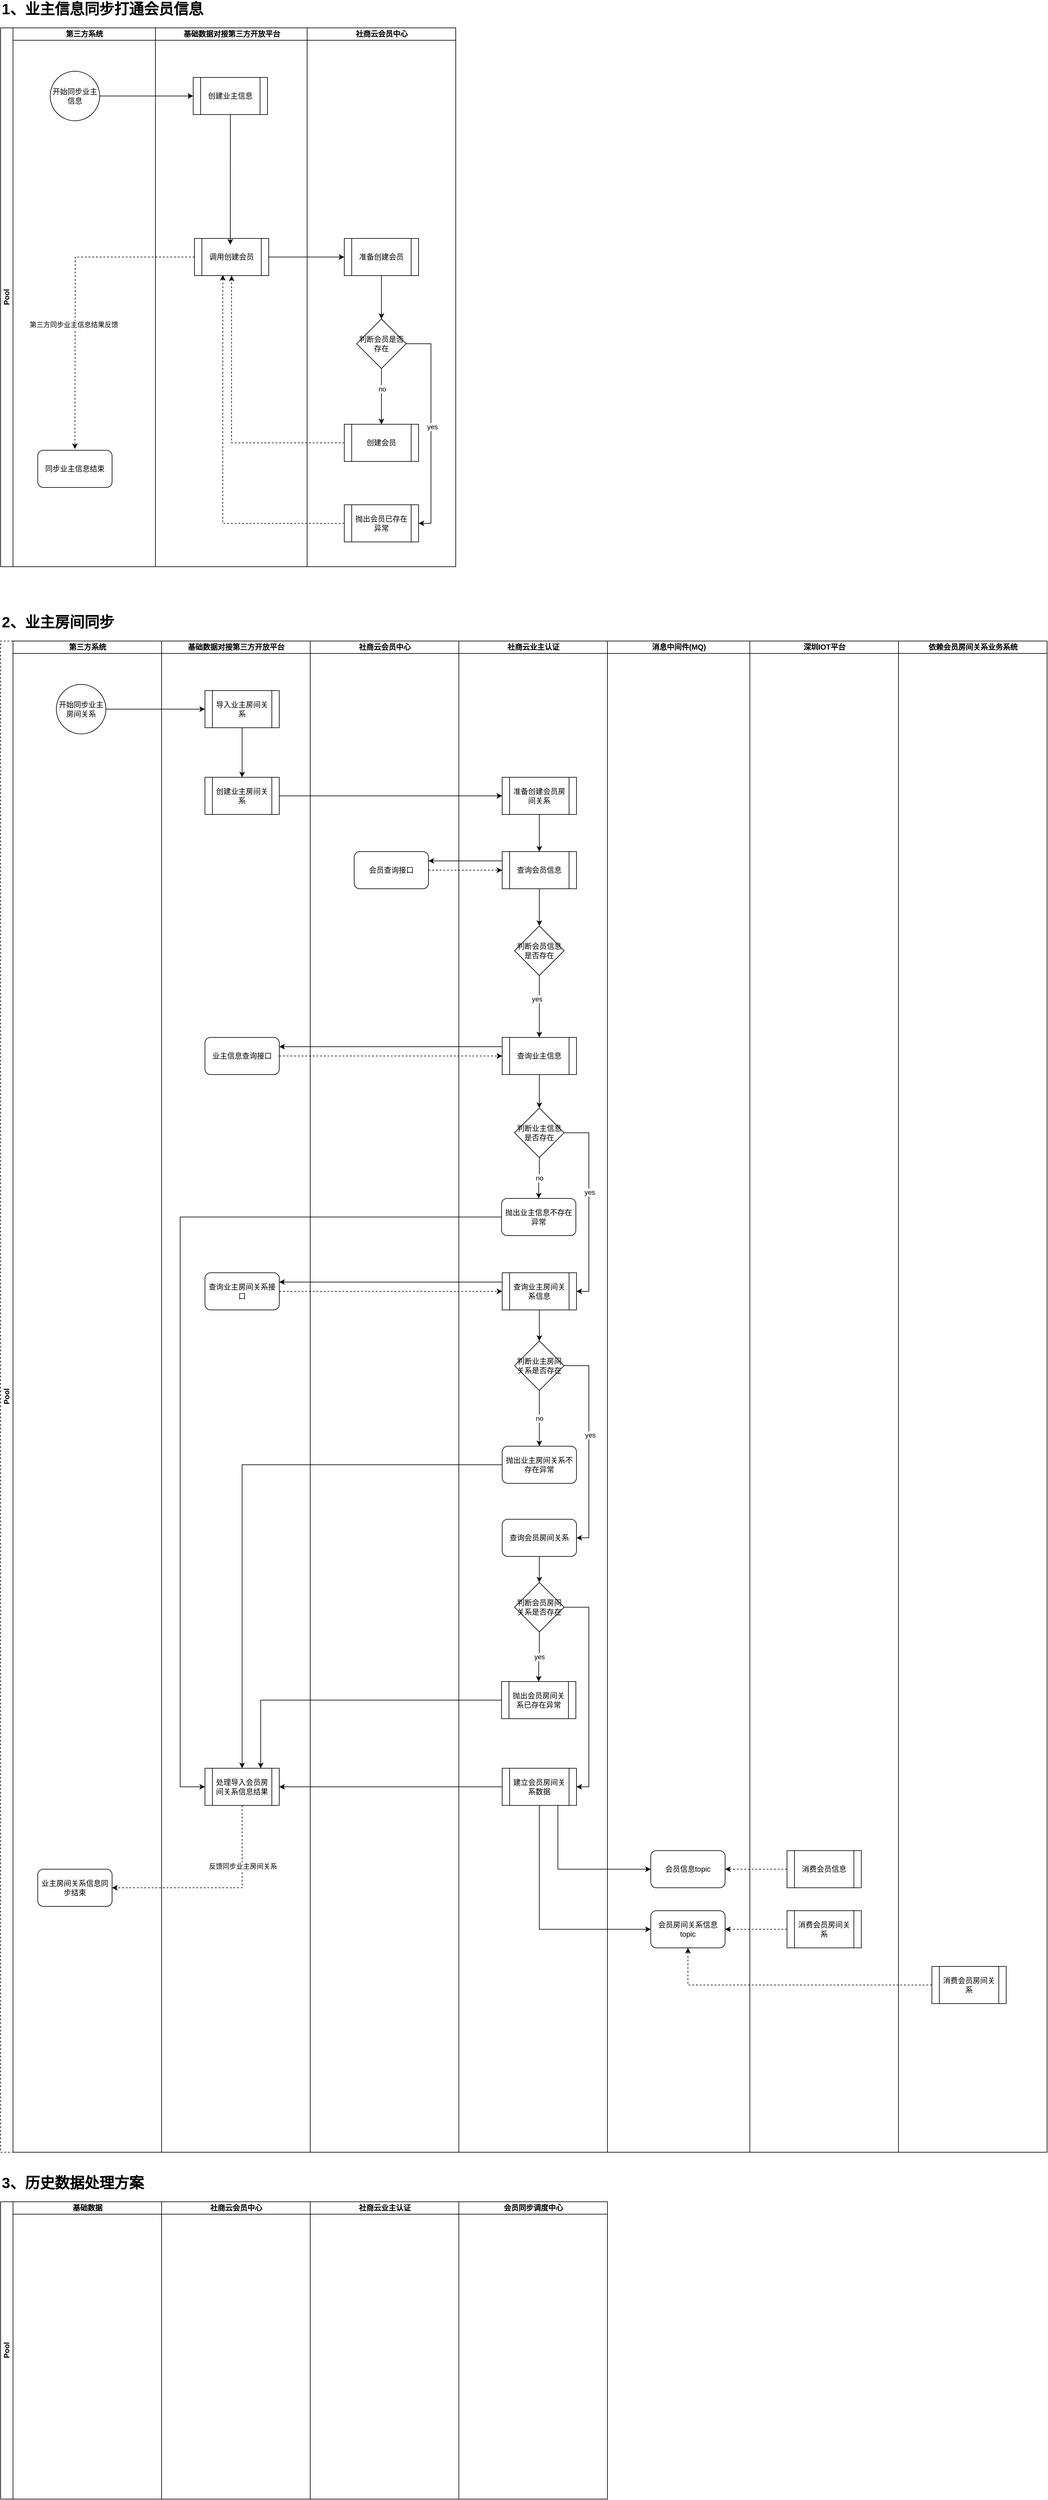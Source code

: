 <mxfile version="13.6.6" type="github">
  <diagram id="EHkSzHXBUlxo8LbmBfEm" name="第 1 页">
    <mxGraphModel dx="1038" dy="548" grid="0" gridSize="10" guides="1" tooltips="1" connect="1" arrows="1" fold="1" page="0" pageScale="1" pageWidth="827" pageHeight="1169" math="0" shadow="0">
      <root>
        <mxCell id="0" />
        <mxCell id="1" parent="0" />
        <mxCell id="3brpsV6rv2TogI0LSsHz-178" style="edgeStyle=orthogonalEdgeStyle;rounded=0;orthogonalLoop=1;jettySize=auto;html=1;exitX=0;exitY=0.5;exitDx=0;exitDy=0;dashed=1;" edge="1" parent="1" source="3brpsV6rv2TogI0LSsHz-172">
          <mxGeometry relative="1" as="geometry">
            <mxPoint x="160" y="760" as="targetPoint" />
          </mxGeometry>
        </mxCell>
        <mxCell id="3brpsV6rv2TogI0LSsHz-179" value="第三方同步业主信息结果反馈" style="edgeLabel;html=1;align=center;verticalAlign=middle;resizable=0;points=[];" vertex="1" connectable="0" parent="3brpsV6rv2TogI0LSsHz-178">
          <mxGeometry x="0.199" y="-3" relative="1" as="geometry">
            <mxPoint as="offset" />
          </mxGeometry>
        </mxCell>
        <mxCell id="3brpsV6rv2TogI0LSsHz-188" value="&lt;b&gt;&lt;font style=&quot;font-size: 24px&quot;&gt;3、历史数据处理方案&lt;/font&gt;&lt;/b&gt;" style="text;html=1;strokeColor=none;fillColor=none;align=left;verticalAlign=middle;whiteSpace=wrap;rounded=0;" vertex="1" parent="1">
          <mxGeometry x="40" y="3550" width="260" height="20" as="geometry" />
        </mxCell>
        <mxCell id="3brpsV6rv2TogI0LSsHz-42" value="Pool" style="swimlane;html=1;childLayout=stackLayout;resizeParent=1;resizeParentMax=0;startSize=20;horizontal=0;horizontalStack=1;dashed=1;" vertex="1" parent="1">
          <mxGeometry x="40" y="1070" width="1690" height="2440" as="geometry">
            <mxRectangle x="40" y="900" width="30" height="50" as="alternateBounds" />
          </mxGeometry>
        </mxCell>
        <mxCell id="3brpsV6rv2TogI0LSsHz-43" value="第三方系统" style="swimlane;html=1;startSize=20;" vertex="1" parent="3brpsV6rv2TogI0LSsHz-42">
          <mxGeometry x="20" width="240" height="2440" as="geometry" />
        </mxCell>
        <mxCell id="3brpsV6rv2TogI0LSsHz-55" value="开始同步业主房间关系" style="ellipse;whiteSpace=wrap;html=1;aspect=fixed;" vertex="1" parent="3brpsV6rv2TogI0LSsHz-43">
          <mxGeometry x="70" y="70" width="80" height="80" as="geometry" />
        </mxCell>
        <mxCell id="3brpsV6rv2TogI0LSsHz-83" value="业主房间关系信息同步结束" style="rounded=1;whiteSpace=wrap;html=1;" vertex="1" parent="3brpsV6rv2TogI0LSsHz-43">
          <mxGeometry x="40" y="1983" width="120" height="60" as="geometry" />
        </mxCell>
        <mxCell id="3brpsV6rv2TogI0LSsHz-44" value="基础数据对接第三方开放平台" style="swimlane;html=1;startSize=20;" vertex="1" parent="3brpsV6rv2TogI0LSsHz-42">
          <mxGeometry x="260" width="240" height="2440" as="geometry" />
        </mxCell>
        <mxCell id="3brpsV6rv2TogI0LSsHz-64" style="edgeStyle=orthogonalEdgeStyle;rounded=0;orthogonalLoop=1;jettySize=auto;html=1;exitX=0.5;exitY=1;exitDx=0;exitDy=0;" edge="1" parent="3brpsV6rv2TogI0LSsHz-44" source="3brpsV6rv2TogI0LSsHz-56" target="3brpsV6rv2TogI0LSsHz-63">
          <mxGeometry relative="1" as="geometry" />
        </mxCell>
        <mxCell id="3brpsV6rv2TogI0LSsHz-81" value="处理导入会员房间关系信息结果" style="shape=process;whiteSpace=wrap;html=1;backgroundOutline=1;" vertex="1" parent="3brpsV6rv2TogI0LSsHz-44">
          <mxGeometry x="70" y="1820" width="120" height="60" as="geometry" />
        </mxCell>
        <mxCell id="3brpsV6rv2TogI0LSsHz-103" value="查询业主房间关系接口" style="rounded=1;whiteSpace=wrap;html=1;" vertex="1" parent="3brpsV6rv2TogI0LSsHz-44">
          <mxGeometry x="70" y="1020" width="120" height="60" as="geometry" />
        </mxCell>
        <mxCell id="3brpsV6rv2TogI0LSsHz-88" value="业主信息查询接口" style="rounded=1;whiteSpace=wrap;html=1;" vertex="1" parent="3brpsV6rv2TogI0LSsHz-44">
          <mxGeometry x="70" y="640" width="120" height="60" as="geometry" />
        </mxCell>
        <mxCell id="3brpsV6rv2TogI0LSsHz-63" value="创建业主房间关系" style="shape=process;whiteSpace=wrap;html=1;backgroundOutline=1;" vertex="1" parent="3brpsV6rv2TogI0LSsHz-44">
          <mxGeometry x="70" y="220" width="120" height="60" as="geometry" />
        </mxCell>
        <mxCell id="3brpsV6rv2TogI0LSsHz-56" value="导入业主房间关系" style="shape=process;whiteSpace=wrap;html=1;backgroundOutline=1;" vertex="1" parent="3brpsV6rv2TogI0LSsHz-44">
          <mxGeometry x="70" y="80" width="120" height="60" as="geometry" />
        </mxCell>
        <mxCell id="3brpsV6rv2TogI0LSsHz-45" value="社商云会员中心" style="swimlane;html=1;startSize=20;" vertex="1" parent="3brpsV6rv2TogI0LSsHz-42">
          <mxGeometry x="500" width="240" height="2440" as="geometry" />
        </mxCell>
        <mxCell id="3brpsV6rv2TogI0LSsHz-90" value="会员查询接口" style="rounded=1;whiteSpace=wrap;html=1;" vertex="1" parent="3brpsV6rv2TogI0LSsHz-45">
          <mxGeometry x="71" y="340" width="120" height="60" as="geometry" />
        </mxCell>
        <mxCell id="3brpsV6rv2TogI0LSsHz-51" value="社商云业主认证" style="swimlane;html=1;startSize=20;" vertex="1" parent="3brpsV6rv2TogI0LSsHz-42">
          <mxGeometry x="740" width="240" height="2440" as="geometry" />
        </mxCell>
        <mxCell id="3brpsV6rv2TogI0LSsHz-71" style="edgeStyle=orthogonalEdgeStyle;rounded=0;orthogonalLoop=1;jettySize=auto;html=1;exitX=0.5;exitY=1;exitDx=0;exitDy=0;" edge="1" parent="3brpsV6rv2TogI0LSsHz-51" source="3brpsV6rv2TogI0LSsHz-65" target="3brpsV6rv2TogI0LSsHz-70">
          <mxGeometry relative="1" as="geometry" />
        </mxCell>
        <mxCell id="3brpsV6rv2TogI0LSsHz-142" value="no" style="edgeStyle=orthogonalEdgeStyle;rounded=0;orthogonalLoop=1;jettySize=auto;html=1;exitX=0.5;exitY=1;exitDx=0;exitDy=0;entryX=0.5;entryY=0;entryDx=0;entryDy=0;" edge="1" parent="3brpsV6rv2TogI0LSsHz-51" source="3brpsV6rv2TogI0LSsHz-95" target="3brpsV6rv2TogI0LSsHz-140">
          <mxGeometry relative="1" as="geometry" />
        </mxCell>
        <mxCell id="3brpsV6rv2TogI0LSsHz-143" style="edgeStyle=orthogonalEdgeStyle;rounded=0;orthogonalLoop=1;jettySize=auto;html=1;exitX=1;exitY=0.5;exitDx=0;exitDy=0;entryX=1;entryY=0.5;entryDx=0;entryDy=0;" edge="1" parent="3brpsV6rv2TogI0LSsHz-51" source="3brpsV6rv2TogI0LSsHz-95" target="3brpsV6rv2TogI0LSsHz-102">
          <mxGeometry relative="1" as="geometry" />
        </mxCell>
        <mxCell id="3brpsV6rv2TogI0LSsHz-152" value="yes" style="edgeLabel;html=1;align=center;verticalAlign=middle;resizable=0;points=[];" vertex="1" connectable="0" parent="3brpsV6rv2TogI0LSsHz-143">
          <mxGeometry x="-0.139" y="1" relative="1" as="geometry">
            <mxPoint as="offset" />
          </mxGeometry>
        </mxCell>
        <mxCell id="3brpsV6rv2TogI0LSsHz-112" value="抛出会员房间关系已存在异常" style="shape=process;whiteSpace=wrap;html=1;backgroundOutline=1;" vertex="1" parent="3brpsV6rv2TogI0LSsHz-51">
          <mxGeometry x="69" y="1680" width="120" height="60" as="geometry" />
        </mxCell>
        <mxCell id="3brpsV6rv2TogI0LSsHz-65" value="准备创建会员房间关系" style="shape=process;whiteSpace=wrap;html=1;backgroundOutline=1;" vertex="1" parent="3brpsV6rv2TogI0LSsHz-51">
          <mxGeometry x="70" y="220" width="120" height="60" as="geometry" />
        </mxCell>
        <mxCell id="3brpsV6rv2TogI0LSsHz-135" style="edgeStyle=orthogonalEdgeStyle;rounded=0;orthogonalLoop=1;jettySize=auto;html=1;exitX=0.5;exitY=1;exitDx=0;exitDy=0;entryX=0.5;entryY=0;entryDx=0;entryDy=0;" edge="1" parent="3brpsV6rv2TogI0LSsHz-51" source="3brpsV6rv2TogI0LSsHz-70" target="3brpsV6rv2TogI0LSsHz-76">
          <mxGeometry relative="1" as="geometry" />
        </mxCell>
        <mxCell id="3brpsV6rv2TogI0LSsHz-70" value="查询会员信息" style="shape=process;whiteSpace=wrap;html=1;backgroundOutline=1;" vertex="1" parent="3brpsV6rv2TogI0LSsHz-51">
          <mxGeometry x="70" y="340" width="120" height="60" as="geometry" />
        </mxCell>
        <mxCell id="3brpsV6rv2TogI0LSsHz-138" style="edgeStyle=orthogonalEdgeStyle;rounded=0;orthogonalLoop=1;jettySize=auto;html=1;exitX=0.5;exitY=1;exitDx=0;exitDy=0;entryX=0.5;entryY=0;entryDx=0;entryDy=0;" edge="1" parent="3brpsV6rv2TogI0LSsHz-51" source="3brpsV6rv2TogI0LSsHz-85" target="3brpsV6rv2TogI0LSsHz-95">
          <mxGeometry relative="1" as="geometry" />
        </mxCell>
        <mxCell id="3brpsV6rv2TogI0LSsHz-150" style="edgeStyle=orthogonalEdgeStyle;rounded=0;orthogonalLoop=1;jettySize=auto;html=1;exitX=0.5;exitY=1;exitDx=0;exitDy=0;" edge="1" parent="3brpsV6rv2TogI0LSsHz-51" source="3brpsV6rv2TogI0LSsHz-76" target="3brpsV6rv2TogI0LSsHz-85">
          <mxGeometry relative="1" as="geometry" />
        </mxCell>
        <mxCell id="3brpsV6rv2TogI0LSsHz-151" value="yes" style="edgeLabel;html=1;align=center;verticalAlign=middle;resizable=0;points=[];" vertex="1" connectable="0" parent="3brpsV6rv2TogI0LSsHz-150">
          <mxGeometry x="-0.24" y="-4" relative="1" as="geometry">
            <mxPoint as="offset" />
          </mxGeometry>
        </mxCell>
        <mxCell id="3brpsV6rv2TogI0LSsHz-76" value="判断会员信息是否存在" style="rhombus;whiteSpace=wrap;html=1;" vertex="1" parent="3brpsV6rv2TogI0LSsHz-51">
          <mxGeometry x="90" y="460" width="80" height="80" as="geometry" />
        </mxCell>
        <mxCell id="3brpsV6rv2TogI0LSsHz-148" style="edgeStyle=orthogonalEdgeStyle;rounded=0;orthogonalLoop=1;jettySize=auto;html=1;exitX=0.5;exitY=1;exitDx=0;exitDy=0;entryX=0.5;entryY=0;entryDx=0;entryDy=0;" edge="1" parent="3brpsV6rv2TogI0LSsHz-51" source="3brpsV6rv2TogI0LSsHz-102" target="3brpsV6rv2TogI0LSsHz-146">
          <mxGeometry relative="1" as="geometry" />
        </mxCell>
        <mxCell id="3brpsV6rv2TogI0LSsHz-102" value="查询业主房间关系信息" style="shape=process;whiteSpace=wrap;html=1;backgroundOutline=1;" vertex="1" parent="3brpsV6rv2TogI0LSsHz-51">
          <mxGeometry x="70" y="1020" width="120" height="60" as="geometry" />
        </mxCell>
        <mxCell id="3brpsV6rv2TogI0LSsHz-149" value="no" style="edgeStyle=orthogonalEdgeStyle;rounded=0;orthogonalLoop=1;jettySize=auto;html=1;exitX=0.5;exitY=1;exitDx=0;exitDy=0;" edge="1" parent="3brpsV6rv2TogI0LSsHz-51" source="3brpsV6rv2TogI0LSsHz-146" target="3brpsV6rv2TogI0LSsHz-147">
          <mxGeometry relative="1" as="geometry" />
        </mxCell>
        <mxCell id="3brpsV6rv2TogI0LSsHz-154" style="edgeStyle=orthogonalEdgeStyle;rounded=0;orthogonalLoop=1;jettySize=auto;html=1;exitX=1;exitY=0.5;exitDx=0;exitDy=0;entryX=1;entryY=0.5;entryDx=0;entryDy=0;" edge="1" parent="3brpsV6rv2TogI0LSsHz-51" source="3brpsV6rv2TogI0LSsHz-146" target="3brpsV6rv2TogI0LSsHz-153">
          <mxGeometry relative="1" as="geometry" />
        </mxCell>
        <mxCell id="3brpsV6rv2TogI0LSsHz-155" value="yes" style="edgeLabel;html=1;align=center;verticalAlign=middle;resizable=0;points=[];" vertex="1" connectable="0" parent="3brpsV6rv2TogI0LSsHz-154">
          <mxGeometry x="-0.101" y="2" relative="1" as="geometry">
            <mxPoint as="offset" />
          </mxGeometry>
        </mxCell>
        <mxCell id="3brpsV6rv2TogI0LSsHz-146" value="判断业主房间关系是否存在" style="rhombus;whiteSpace=wrap;html=1;" vertex="1" parent="3brpsV6rv2TogI0LSsHz-51">
          <mxGeometry x="90" y="1130" width="80" height="80" as="geometry" />
        </mxCell>
        <mxCell id="3brpsV6rv2TogI0LSsHz-147" value="抛出业主房间关系不存在异常" style="rounded=1;whiteSpace=wrap;html=1;" vertex="1" parent="3brpsV6rv2TogI0LSsHz-51">
          <mxGeometry x="70" y="1300" width="120" height="60" as="geometry" />
        </mxCell>
        <mxCell id="3brpsV6rv2TogI0LSsHz-85" value="查询业主信息" style="shape=process;whiteSpace=wrap;html=1;backgroundOutline=1;" vertex="1" parent="3brpsV6rv2TogI0LSsHz-51">
          <mxGeometry x="70" y="640" width="120" height="60" as="geometry" />
        </mxCell>
        <mxCell id="3brpsV6rv2TogI0LSsHz-95" value="判断业主信息是否存在" style="rhombus;whiteSpace=wrap;html=1;" vertex="1" parent="3brpsV6rv2TogI0LSsHz-51">
          <mxGeometry x="90" y="754" width="80" height="80" as="geometry" />
        </mxCell>
        <mxCell id="3brpsV6rv2TogI0LSsHz-157" style="edgeStyle=orthogonalEdgeStyle;rounded=0;orthogonalLoop=1;jettySize=auto;html=1;exitX=0.5;exitY=1;exitDx=0;exitDy=0;entryX=0.5;entryY=0;entryDx=0;entryDy=0;" edge="1" parent="3brpsV6rv2TogI0LSsHz-51" source="3brpsV6rv2TogI0LSsHz-153" target="3brpsV6rv2TogI0LSsHz-156">
          <mxGeometry relative="1" as="geometry" />
        </mxCell>
        <mxCell id="3brpsV6rv2TogI0LSsHz-153" value="查询会员房间关系" style="rounded=1;whiteSpace=wrap;html=1;" vertex="1" parent="3brpsV6rv2TogI0LSsHz-51">
          <mxGeometry x="70" y="1418" width="120" height="60" as="geometry" />
        </mxCell>
        <mxCell id="3brpsV6rv2TogI0LSsHz-158" value="yes" style="edgeStyle=orthogonalEdgeStyle;rounded=0;orthogonalLoop=1;jettySize=auto;html=1;exitX=0.5;exitY=1;exitDx=0;exitDy=0;" edge="1" parent="3brpsV6rv2TogI0LSsHz-51" source="3brpsV6rv2TogI0LSsHz-156" target="3brpsV6rv2TogI0LSsHz-112">
          <mxGeometry relative="1" as="geometry" />
        </mxCell>
        <mxCell id="3brpsV6rv2TogI0LSsHz-159" style="edgeStyle=orthogonalEdgeStyle;rounded=0;orthogonalLoop=1;jettySize=auto;html=1;exitX=1;exitY=0.5;exitDx=0;exitDy=0;entryX=1;entryY=0.5;entryDx=0;entryDy=0;" edge="1" parent="3brpsV6rv2TogI0LSsHz-51" source="3brpsV6rv2TogI0LSsHz-156" target="3brpsV6rv2TogI0LSsHz-120">
          <mxGeometry relative="1" as="geometry" />
        </mxCell>
        <mxCell id="3brpsV6rv2TogI0LSsHz-156" value="判断会员房间关系是否存在" style="rhombus;whiteSpace=wrap;html=1;" vertex="1" parent="3brpsV6rv2TogI0LSsHz-51">
          <mxGeometry x="90" y="1520" width="80" height="80" as="geometry" />
        </mxCell>
        <mxCell id="3brpsV6rv2TogI0LSsHz-120" value="建立会员房间关系数据" style="shape=process;whiteSpace=wrap;html=1;backgroundOutline=1;" vertex="1" parent="3brpsV6rv2TogI0LSsHz-51">
          <mxGeometry x="70" y="1820" width="120" height="60" as="geometry" />
        </mxCell>
        <mxCell id="3brpsV6rv2TogI0LSsHz-140" value="抛出业主信息不存在异常" style="rounded=1;whiteSpace=wrap;html=1;" vertex="1" parent="3brpsV6rv2TogI0LSsHz-51">
          <mxGeometry x="69" y="900" width="120" height="60" as="geometry" />
        </mxCell>
        <mxCell id="3brpsV6rv2TogI0LSsHz-52" value="消息中间件(MQ)" style="swimlane;html=1;startSize=20;" vertex="1" parent="3brpsV6rv2TogI0LSsHz-42">
          <mxGeometry x="980" width="230" height="2440" as="geometry" />
        </mxCell>
        <mxCell id="3brpsV6rv2TogI0LSsHz-122" value="会员信息topic" style="rounded=1;whiteSpace=wrap;html=1;" vertex="1" parent="3brpsV6rv2TogI0LSsHz-52">
          <mxGeometry x="70" y="1953" width="120" height="60" as="geometry" />
        </mxCell>
        <mxCell id="3brpsV6rv2TogI0LSsHz-123" value="会员房间关系信息topic" style="rounded=1;whiteSpace=wrap;html=1;" vertex="1" parent="3brpsV6rv2TogI0LSsHz-52">
          <mxGeometry x="70" y="2050" width="120" height="60" as="geometry" />
        </mxCell>
        <mxCell id="3brpsV6rv2TogI0LSsHz-53" value="深圳IOT平台" style="swimlane;html=1;startSize=20;" vertex="1" parent="3brpsV6rv2TogI0LSsHz-42">
          <mxGeometry x="1210" width="240" height="2440" as="geometry" />
        </mxCell>
        <mxCell id="3brpsV6rv2TogI0LSsHz-164" value="消费会员信息" style="shape=process;whiteSpace=wrap;html=1;backgroundOutline=1;" vertex="1" parent="3brpsV6rv2TogI0LSsHz-53">
          <mxGeometry x="60" y="1953" width="120" height="60" as="geometry" />
        </mxCell>
        <mxCell id="3brpsV6rv2TogI0LSsHz-166" value="消费会员房间关系" style="shape=process;whiteSpace=wrap;html=1;backgroundOutline=1;" vertex="1" parent="3brpsV6rv2TogI0LSsHz-53">
          <mxGeometry x="60" y="2050" width="120" height="60" as="geometry" />
        </mxCell>
        <mxCell id="3brpsV6rv2TogI0LSsHz-54" value="依赖会员房间关系业务系统" style="swimlane;html=1;startSize=20;" vertex="1" parent="3brpsV6rv2TogI0LSsHz-42">
          <mxGeometry x="1450" width="240" height="2440" as="geometry" />
        </mxCell>
        <mxCell id="3brpsV6rv2TogI0LSsHz-169" value="消费会员房间关系" style="shape=process;whiteSpace=wrap;html=1;backgroundOutline=1;" vertex="1" parent="3brpsV6rv2TogI0LSsHz-54">
          <mxGeometry x="54" y="2140" width="120" height="60" as="geometry" />
        </mxCell>
        <mxCell id="3brpsV6rv2TogI0LSsHz-57" style="edgeStyle=orthogonalEdgeStyle;rounded=0;orthogonalLoop=1;jettySize=auto;html=1;exitX=1;exitY=0.5;exitDx=0;exitDy=0;" edge="1" parent="3brpsV6rv2TogI0LSsHz-42" source="3brpsV6rv2TogI0LSsHz-55" target="3brpsV6rv2TogI0LSsHz-56">
          <mxGeometry relative="1" as="geometry" />
        </mxCell>
        <mxCell id="3brpsV6rv2TogI0LSsHz-66" style="edgeStyle=orthogonalEdgeStyle;rounded=0;orthogonalLoop=1;jettySize=auto;html=1;exitX=1;exitY=0.5;exitDx=0;exitDy=0;entryX=0;entryY=0.5;entryDx=0;entryDy=0;" edge="1" parent="3brpsV6rv2TogI0LSsHz-42" source="3brpsV6rv2TogI0LSsHz-63" target="3brpsV6rv2TogI0LSsHz-65">
          <mxGeometry relative="1" as="geometry" />
        </mxCell>
        <mxCell id="3brpsV6rv2TogI0LSsHz-129" style="edgeStyle=orthogonalEdgeStyle;rounded=0;orthogonalLoop=1;jettySize=auto;html=1;exitX=0.5;exitY=1;exitDx=0;exitDy=0;entryX=0;entryY=0.5;entryDx=0;entryDy=0;" edge="1" parent="3brpsV6rv2TogI0LSsHz-42" source="3brpsV6rv2TogI0LSsHz-120" target="3brpsV6rv2TogI0LSsHz-123">
          <mxGeometry relative="1" as="geometry" />
        </mxCell>
        <mxCell id="3brpsV6rv2TogI0LSsHz-130" style="edgeStyle=orthogonalEdgeStyle;rounded=0;orthogonalLoop=1;jettySize=auto;html=1;exitX=0.75;exitY=1;exitDx=0;exitDy=0;entryX=0;entryY=0.5;entryDx=0;entryDy=0;" edge="1" parent="3brpsV6rv2TogI0LSsHz-42" source="3brpsV6rv2TogI0LSsHz-120" target="3brpsV6rv2TogI0LSsHz-122">
          <mxGeometry relative="1" as="geometry" />
        </mxCell>
        <mxCell id="3brpsV6rv2TogI0LSsHz-133" style="edgeStyle=orthogonalEdgeStyle;rounded=0;orthogonalLoop=1;jettySize=auto;html=1;exitX=0;exitY=0.25;exitDx=0;exitDy=0;entryX=1;entryY=0.25;entryDx=0;entryDy=0;" edge="1" parent="3brpsV6rv2TogI0LSsHz-42" source="3brpsV6rv2TogI0LSsHz-70" target="3brpsV6rv2TogI0LSsHz-90">
          <mxGeometry relative="1" as="geometry" />
        </mxCell>
        <mxCell id="3brpsV6rv2TogI0LSsHz-134" style="edgeStyle=orthogonalEdgeStyle;rounded=0;orthogonalLoop=1;jettySize=auto;html=1;exitX=1;exitY=0.5;exitDx=0;exitDy=0;entryX=0;entryY=0.5;entryDx=0;entryDy=0;dashed=1;" edge="1" parent="3brpsV6rv2TogI0LSsHz-42" source="3brpsV6rv2TogI0LSsHz-90" target="3brpsV6rv2TogI0LSsHz-70">
          <mxGeometry relative="1" as="geometry" />
        </mxCell>
        <mxCell id="3brpsV6rv2TogI0LSsHz-136" style="edgeStyle=orthogonalEdgeStyle;rounded=0;orthogonalLoop=1;jettySize=auto;html=1;exitX=0;exitY=0.25;exitDx=0;exitDy=0;entryX=1;entryY=0.25;entryDx=0;entryDy=0;" edge="1" parent="3brpsV6rv2TogI0LSsHz-42" source="3brpsV6rv2TogI0LSsHz-85" target="3brpsV6rv2TogI0LSsHz-88">
          <mxGeometry relative="1" as="geometry" />
        </mxCell>
        <mxCell id="3brpsV6rv2TogI0LSsHz-137" style="edgeStyle=orthogonalEdgeStyle;rounded=0;orthogonalLoop=1;jettySize=auto;html=1;exitX=1;exitY=0.5;exitDx=0;exitDy=0;entryX=0;entryY=0.5;entryDx=0;entryDy=0;dashed=1;" edge="1" parent="3brpsV6rv2TogI0LSsHz-42" source="3brpsV6rv2TogI0LSsHz-88" target="3brpsV6rv2TogI0LSsHz-85">
          <mxGeometry relative="1" as="geometry" />
        </mxCell>
        <mxCell id="3brpsV6rv2TogI0LSsHz-144" style="edgeStyle=orthogonalEdgeStyle;rounded=0;orthogonalLoop=1;jettySize=auto;html=1;exitX=0;exitY=0.25;exitDx=0;exitDy=0;entryX=1;entryY=0.25;entryDx=0;entryDy=0;" edge="1" parent="3brpsV6rv2TogI0LSsHz-42" source="3brpsV6rv2TogI0LSsHz-102" target="3brpsV6rv2TogI0LSsHz-103">
          <mxGeometry relative="1" as="geometry" />
        </mxCell>
        <mxCell id="3brpsV6rv2TogI0LSsHz-145" style="edgeStyle=orthogonalEdgeStyle;rounded=0;orthogonalLoop=1;jettySize=auto;html=1;exitX=1;exitY=0.5;exitDx=0;exitDy=0;entryX=0;entryY=0.5;entryDx=0;entryDy=0;dashed=1;" edge="1" parent="3brpsV6rv2TogI0LSsHz-42" source="3brpsV6rv2TogI0LSsHz-103" target="3brpsV6rv2TogI0LSsHz-102">
          <mxGeometry relative="1" as="geometry" />
        </mxCell>
        <mxCell id="3brpsV6rv2TogI0LSsHz-160" style="edgeStyle=orthogonalEdgeStyle;rounded=0;orthogonalLoop=1;jettySize=auto;html=1;exitX=0;exitY=0.5;exitDx=0;exitDy=0;entryX=0;entryY=0.5;entryDx=0;entryDy=0;" edge="1" parent="3brpsV6rv2TogI0LSsHz-42" source="3brpsV6rv2TogI0LSsHz-140" target="3brpsV6rv2TogI0LSsHz-81">
          <mxGeometry relative="1" as="geometry">
            <Array as="points">
              <mxPoint x="290" y="930" />
              <mxPoint x="290" y="1850" />
            </Array>
          </mxGeometry>
        </mxCell>
        <mxCell id="3brpsV6rv2TogI0LSsHz-161" style="edgeStyle=orthogonalEdgeStyle;rounded=0;orthogonalLoop=1;jettySize=auto;html=1;exitX=0;exitY=0.5;exitDx=0;exitDy=0;entryX=1;entryY=0.5;entryDx=0;entryDy=0;" edge="1" parent="3brpsV6rv2TogI0LSsHz-42" source="3brpsV6rv2TogI0LSsHz-120" target="3brpsV6rv2TogI0LSsHz-81">
          <mxGeometry relative="1" as="geometry" />
        </mxCell>
        <mxCell id="3brpsV6rv2TogI0LSsHz-162" style="edgeStyle=orthogonalEdgeStyle;rounded=0;orthogonalLoop=1;jettySize=auto;html=1;exitX=0;exitY=0.5;exitDx=0;exitDy=0;entryX=0.75;entryY=0;entryDx=0;entryDy=0;" edge="1" parent="3brpsV6rv2TogI0LSsHz-42" source="3brpsV6rv2TogI0LSsHz-112" target="3brpsV6rv2TogI0LSsHz-81">
          <mxGeometry relative="1" as="geometry" />
        </mxCell>
        <mxCell id="3brpsV6rv2TogI0LSsHz-163" style="edgeStyle=orthogonalEdgeStyle;rounded=0;orthogonalLoop=1;jettySize=auto;html=1;exitX=0;exitY=0.5;exitDx=0;exitDy=0;entryX=0.5;entryY=0;entryDx=0;entryDy=0;" edge="1" parent="3brpsV6rv2TogI0LSsHz-42" source="3brpsV6rv2TogI0LSsHz-147" target="3brpsV6rv2TogI0LSsHz-81">
          <mxGeometry relative="1" as="geometry" />
        </mxCell>
        <mxCell id="3brpsV6rv2TogI0LSsHz-167" style="edgeStyle=orthogonalEdgeStyle;rounded=0;orthogonalLoop=1;jettySize=auto;html=1;exitX=0;exitY=0.5;exitDx=0;exitDy=0;entryX=1;entryY=0.5;entryDx=0;entryDy=0;dashed=1;" edge="1" parent="3brpsV6rv2TogI0LSsHz-42" source="3brpsV6rv2TogI0LSsHz-164" target="3brpsV6rv2TogI0LSsHz-122">
          <mxGeometry relative="1" as="geometry" />
        </mxCell>
        <mxCell id="3brpsV6rv2TogI0LSsHz-168" style="edgeStyle=orthogonalEdgeStyle;rounded=0;orthogonalLoop=1;jettySize=auto;html=1;exitX=0;exitY=0.5;exitDx=0;exitDy=0;entryX=1;entryY=0.5;entryDx=0;entryDy=0;dashed=1;" edge="1" parent="3brpsV6rv2TogI0LSsHz-42" source="3brpsV6rv2TogI0LSsHz-166" target="3brpsV6rv2TogI0LSsHz-123">
          <mxGeometry relative="1" as="geometry" />
        </mxCell>
        <mxCell id="3brpsV6rv2TogI0LSsHz-170" style="edgeStyle=orthogonalEdgeStyle;rounded=0;orthogonalLoop=1;jettySize=auto;html=1;exitX=0;exitY=0.5;exitDx=0;exitDy=0;entryX=0.5;entryY=1;entryDx=0;entryDy=0;dashed=1;" edge="1" parent="3brpsV6rv2TogI0LSsHz-42" source="3brpsV6rv2TogI0LSsHz-169" target="3brpsV6rv2TogI0LSsHz-123">
          <mxGeometry relative="1" as="geometry" />
        </mxCell>
        <mxCell id="3brpsV6rv2TogI0LSsHz-171" style="edgeStyle=orthogonalEdgeStyle;rounded=0;orthogonalLoop=1;jettySize=auto;html=1;exitX=0.5;exitY=1;exitDx=0;exitDy=0;entryX=1;entryY=0.5;entryDx=0;entryDy=0;dashed=1;" edge="1" parent="3brpsV6rv2TogI0LSsHz-42" source="3brpsV6rv2TogI0LSsHz-81" target="3brpsV6rv2TogI0LSsHz-83">
          <mxGeometry relative="1" as="geometry" />
        </mxCell>
        <mxCell id="3brpsV6rv2TogI0LSsHz-181" value="反馈同步业主房间关系" style="edgeLabel;html=1;align=center;verticalAlign=middle;resizable=0;points=[];" vertex="1" connectable="0" parent="3brpsV6rv2TogI0LSsHz-171">
          <mxGeometry x="-0.432" y="1" relative="1" as="geometry">
            <mxPoint as="offset" />
          </mxGeometry>
        </mxCell>
        <mxCell id="3brpsV6rv2TogI0LSsHz-182" value="Pool" style="swimlane;html=1;childLayout=stackLayout;resizeParent=1;resizeParentMax=0;startSize=20;horizontal=0;horizontalStack=1;" vertex="1" parent="1">
          <mxGeometry x="40" y="3590" width="980" height="480" as="geometry" />
        </mxCell>
        <mxCell id="3brpsV6rv2TogI0LSsHz-183" value="基础数据" style="swimlane;html=1;startSize=20;" vertex="1" parent="3brpsV6rv2TogI0LSsHz-182">
          <mxGeometry x="20" width="240" height="480" as="geometry" />
        </mxCell>
        <mxCell id="3brpsV6rv2TogI0LSsHz-184" value="社商云会员中心" style="swimlane;html=1;startSize=20;" vertex="1" parent="3brpsV6rv2TogI0LSsHz-182">
          <mxGeometry x="260" width="240" height="480" as="geometry" />
        </mxCell>
        <mxCell id="3brpsV6rv2TogI0LSsHz-185" value="社商云业主认证" style="swimlane;html=1;startSize=20;" vertex="1" parent="3brpsV6rv2TogI0LSsHz-182">
          <mxGeometry x="500" width="240" height="480" as="geometry" />
        </mxCell>
        <mxCell id="3brpsV6rv2TogI0LSsHz-187" value="会员同步调度中心" style="swimlane;html=1;startSize=20;" vertex="1" parent="3brpsV6rv2TogI0LSsHz-182">
          <mxGeometry x="740" width="240" height="480" as="geometry" />
        </mxCell>
        <mxCell id="3brpsV6rv2TogI0LSsHz-1" value="Pool" style="swimlane;html=1;childLayout=stackLayout;resizeParent=1;resizeParentMax=0;startSize=20;horizontal=0;horizontalStack=1;" vertex="1" parent="1">
          <mxGeometry x="40" y="80" width="735" height="870" as="geometry">
            <mxRectangle x="220" y="40" width="30" height="50" as="alternateBounds" />
          </mxGeometry>
        </mxCell>
        <mxCell id="3brpsV6rv2TogI0LSsHz-2" value="第三方系统" style="swimlane;html=1;startSize=20;fillColor=none;" vertex="1" parent="3brpsV6rv2TogI0LSsHz-1">
          <mxGeometry x="20" width="230" height="870" as="geometry" />
        </mxCell>
        <mxCell id="3brpsV6rv2TogI0LSsHz-5" value="开始同步业主信息" style="ellipse;whiteSpace=wrap;html=1;aspect=fixed;" vertex="1" parent="3brpsV6rv2TogI0LSsHz-2">
          <mxGeometry x="60" y="70" width="80" height="80" as="geometry" />
        </mxCell>
        <mxCell id="3brpsV6rv2TogI0LSsHz-36" value="同步业主信息结束" style="rounded=1;whiteSpace=wrap;html=1;" vertex="1" parent="3brpsV6rv2TogI0LSsHz-2">
          <mxGeometry x="40" y="682" width="120" height="60" as="geometry" />
        </mxCell>
        <mxCell id="3brpsV6rv2TogI0LSsHz-3" value="基础数据对接第三方开放平台" style="swimlane;html=1;startSize=20;" vertex="1" parent="3brpsV6rv2TogI0LSsHz-1">
          <mxGeometry x="250" width="245" height="870" as="geometry" />
        </mxCell>
        <mxCell id="3brpsV6rv2TogI0LSsHz-172" value="调用创建会员" style="shape=process;whiteSpace=wrap;html=1;backgroundOutline=1;" vertex="1" parent="3brpsV6rv2TogI0LSsHz-3">
          <mxGeometry x="63" y="340" width="120" height="60" as="geometry" />
        </mxCell>
        <mxCell id="3brpsV6rv2TogI0LSsHz-180" style="edgeStyle=orthogonalEdgeStyle;rounded=0;orthogonalLoop=1;jettySize=auto;html=1;exitX=0.5;exitY=1;exitDx=0;exitDy=0;entryX=0.483;entryY=0.167;entryDx=0;entryDy=0;entryPerimeter=0;" edge="1" parent="3brpsV6rv2TogI0LSsHz-3" source="3brpsV6rv2TogI0LSsHz-6" target="3brpsV6rv2TogI0LSsHz-172">
          <mxGeometry relative="1" as="geometry" />
        </mxCell>
        <mxCell id="3brpsV6rv2TogI0LSsHz-6" value="创建业主信息" style="shape=process;whiteSpace=wrap;html=1;backgroundOutline=1;" vertex="1" parent="3brpsV6rv2TogI0LSsHz-3">
          <mxGeometry x="61" y="80" width="120" height="60" as="geometry" />
        </mxCell>
        <mxCell id="3brpsV6rv2TogI0LSsHz-19" style="edgeStyle=orthogonalEdgeStyle;rounded=0;orthogonalLoop=1;jettySize=auto;html=1;exitX=1;exitY=0.5;exitDx=0;exitDy=0;entryX=0;entryY=0.5;entryDx=0;entryDy=0;" edge="1" parent="3brpsV6rv2TogI0LSsHz-1" source="3brpsV6rv2TogI0LSsHz-5" target="3brpsV6rv2TogI0LSsHz-6">
          <mxGeometry relative="1" as="geometry" />
        </mxCell>
        <mxCell id="3brpsV6rv2TogI0LSsHz-175" style="edgeStyle=orthogonalEdgeStyle;rounded=0;orthogonalLoop=1;jettySize=auto;html=1;exitX=1;exitY=0.5;exitDx=0;exitDy=0;entryX=0;entryY=0.5;entryDx=0;entryDy=0;" edge="1" parent="3brpsV6rv2TogI0LSsHz-1" source="3brpsV6rv2TogI0LSsHz-172" target="3brpsV6rv2TogI0LSsHz-7">
          <mxGeometry relative="1" as="geometry" />
        </mxCell>
        <mxCell id="3brpsV6rv2TogI0LSsHz-4" value="社商云会员中心" style="swimlane;html=1;startSize=20;" vertex="1" parent="3brpsV6rv2TogI0LSsHz-1">
          <mxGeometry x="495" width="240" height="870" as="geometry" />
        </mxCell>
        <mxCell id="3brpsV6rv2TogI0LSsHz-12" style="edgeStyle=orthogonalEdgeStyle;rounded=0;orthogonalLoop=1;jettySize=auto;html=1;exitX=0.5;exitY=1;exitDx=0;exitDy=0;" edge="1" parent="3brpsV6rv2TogI0LSsHz-4" source="3brpsV6rv2TogI0LSsHz-10" target="3brpsV6rv2TogI0LSsHz-11">
          <mxGeometry relative="1" as="geometry" />
        </mxCell>
        <mxCell id="3brpsV6rv2TogI0LSsHz-58" value="no" style="edgeLabel;html=1;align=center;verticalAlign=middle;resizable=0;points=[];" vertex="1" connectable="0" parent="3brpsV6rv2TogI0LSsHz-12">
          <mxGeometry x="-0.279" y="1" relative="1" as="geometry">
            <mxPoint as="offset" />
          </mxGeometry>
        </mxCell>
        <mxCell id="3brpsV6rv2TogI0LSsHz-31" style="edgeStyle=orthogonalEdgeStyle;rounded=0;orthogonalLoop=1;jettySize=auto;html=1;exitX=1;exitY=0.5;exitDx=0;exitDy=0;entryX=1;entryY=0.5;entryDx=0;entryDy=0;" edge="1" parent="3brpsV6rv2TogI0LSsHz-4" source="3brpsV6rv2TogI0LSsHz-10" target="3brpsV6rv2TogI0LSsHz-23">
          <mxGeometry relative="1" as="geometry" />
        </mxCell>
        <mxCell id="3brpsV6rv2TogI0LSsHz-32" value="yes" style="edgeLabel;html=1;align=center;verticalAlign=middle;resizable=0;points=[];" vertex="1" connectable="0" parent="3brpsV6rv2TogI0LSsHz-31">
          <mxGeometry x="-0.008" y="2" relative="1" as="geometry">
            <mxPoint as="offset" />
          </mxGeometry>
        </mxCell>
        <mxCell id="3brpsV6rv2TogI0LSsHz-174" style="edgeStyle=orthogonalEdgeStyle;rounded=0;orthogonalLoop=1;jettySize=auto;html=1;exitX=0.5;exitY=1;exitDx=0;exitDy=0;" edge="1" parent="3brpsV6rv2TogI0LSsHz-4" source="3brpsV6rv2TogI0LSsHz-7" target="3brpsV6rv2TogI0LSsHz-10">
          <mxGeometry relative="1" as="geometry" />
        </mxCell>
        <mxCell id="3brpsV6rv2TogI0LSsHz-7" value="准备创建会员" style="shape=process;whiteSpace=wrap;html=1;backgroundOutline=1;" vertex="1" parent="3brpsV6rv2TogI0LSsHz-4">
          <mxGeometry x="60" y="340" width="120" height="60" as="geometry" />
        </mxCell>
        <mxCell id="3brpsV6rv2TogI0LSsHz-10" value="判断会员是否存在" style="rhombus;whiteSpace=wrap;html=1;" vertex="1" parent="3brpsV6rv2TogI0LSsHz-4">
          <mxGeometry x="80" y="470" width="80" height="80" as="geometry" />
        </mxCell>
        <mxCell id="3brpsV6rv2TogI0LSsHz-11" value="创建会员" style="shape=process;whiteSpace=wrap;html=1;backgroundOutline=1;" vertex="1" parent="3brpsV6rv2TogI0LSsHz-4">
          <mxGeometry x="60" y="640" width="120" height="60" as="geometry" />
        </mxCell>
        <mxCell id="3brpsV6rv2TogI0LSsHz-23" value="抛出会员已存在异常" style="shape=process;whiteSpace=wrap;html=1;backgroundOutline=1;" vertex="1" parent="3brpsV6rv2TogI0LSsHz-4">
          <mxGeometry x="60" y="770" width="120" height="60" as="geometry" />
        </mxCell>
        <mxCell id="3brpsV6rv2TogI0LSsHz-176" style="edgeStyle=orthogonalEdgeStyle;rounded=0;orthogonalLoop=1;jettySize=auto;html=1;exitX=0;exitY=0.5;exitDx=0;exitDy=0;entryX=0.5;entryY=1;entryDx=0;entryDy=0;dashed=1;" edge="1" parent="3brpsV6rv2TogI0LSsHz-1" source="3brpsV6rv2TogI0LSsHz-11" target="3brpsV6rv2TogI0LSsHz-172">
          <mxGeometry relative="1" as="geometry" />
        </mxCell>
        <mxCell id="3brpsV6rv2TogI0LSsHz-177" style="edgeStyle=orthogonalEdgeStyle;rounded=0;orthogonalLoop=1;jettySize=auto;html=1;exitX=0;exitY=0.5;exitDx=0;exitDy=0;entryX=0.382;entryY=0.983;entryDx=0;entryDy=0;entryPerimeter=0;dashed=1;" edge="1" parent="3brpsV6rv2TogI0LSsHz-1" source="3brpsV6rv2TogI0LSsHz-23" target="3brpsV6rv2TogI0LSsHz-172">
          <mxGeometry relative="1" as="geometry" />
        </mxCell>
        <mxCell id="3brpsV6rv2TogI0LSsHz-191" value="&lt;span style=&quot;font-size: 24px&quot;&gt;&lt;b&gt;2、业主房间同步&lt;/b&gt;&lt;/span&gt;" style="text;html=1;strokeColor=none;fillColor=none;align=left;verticalAlign=middle;whiteSpace=wrap;rounded=0;" vertex="1" parent="1">
          <mxGeometry x="40" y="1030" width="260" height="20" as="geometry" />
        </mxCell>
        <mxCell id="3brpsV6rv2TogI0LSsHz-192" value="&lt;font style=&quot;font-size: 24px&quot;&gt;&lt;b&gt;1、业主信息同步打通会员信息&lt;/b&gt;&lt;/font&gt;" style="text;html=1;strokeColor=none;fillColor=none;align=left;verticalAlign=middle;whiteSpace=wrap;rounded=0;strokeWidth=24;" vertex="1" parent="1">
          <mxGeometry x="40" y="40" width="330" height="20" as="geometry" />
        </mxCell>
      </root>
    </mxGraphModel>
  </diagram>
</mxfile>
